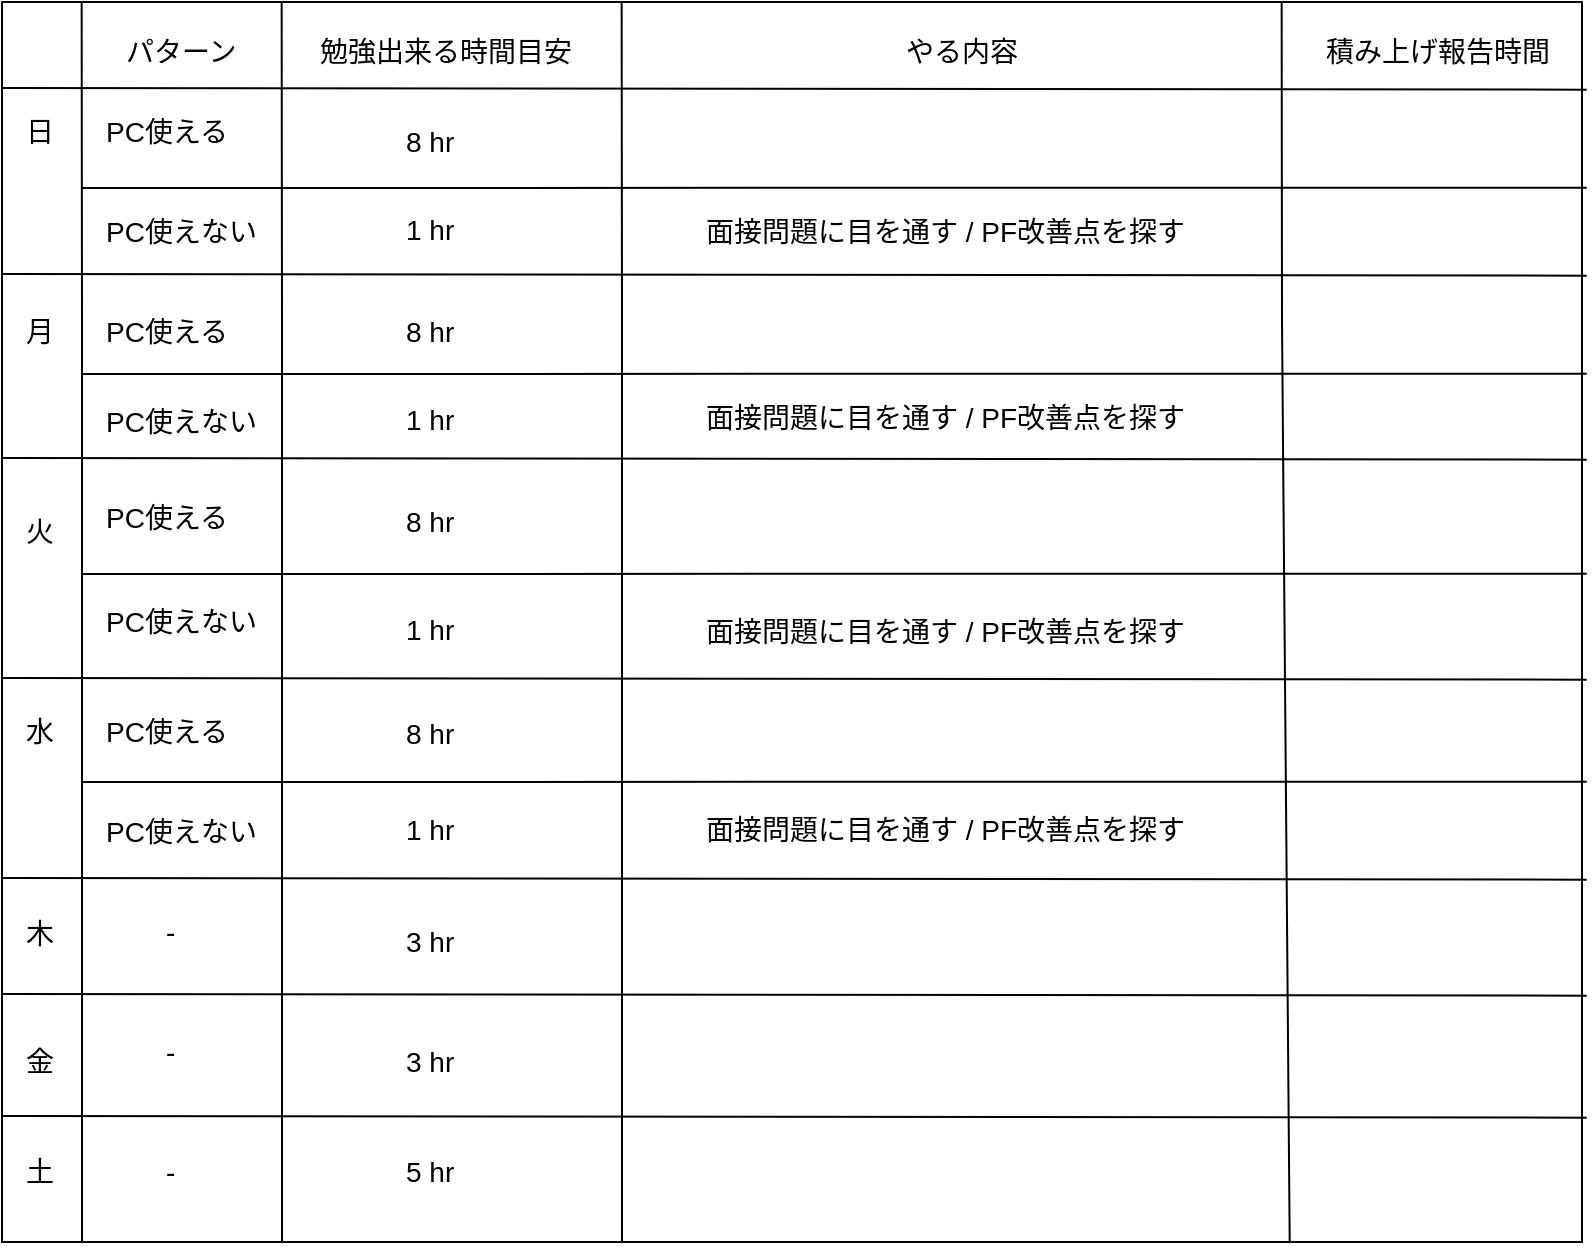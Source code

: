 <mxfile version="16.4.5" type="github" pages="2">
  <diagram id="sPEsnOo3S4FkvqUI1rY6" name="Page-1">
    <mxGraphModel dx="868" dy="450" grid="1" gridSize="10" guides="1" tooltips="1" connect="1" arrows="1" fold="1" page="1" pageScale="1" pageWidth="850" pageHeight="1100" math="0" shadow="0">
      <root>
        <mxCell id="0" />
        <mxCell id="1" parent="0" />
        <mxCell id="ghJ-c5clW2DO1FqXFr9V-23" value="" style="rounded=0;whiteSpace=wrap;html=1;fontSize=14;" vertex="1" parent="1">
          <mxGeometry x="30" y="30" width="790" height="620" as="geometry" />
        </mxCell>
        <mxCell id="ghJ-c5clW2DO1FqXFr9V-1" value="月" style="text;html=1;strokeColor=none;fillColor=none;align=left;verticalAlign=middle;whiteSpace=wrap;rounded=0;fontSize=14;" vertex="1" parent="1">
          <mxGeometry x="40" y="180" width="90" height="30" as="geometry" />
        </mxCell>
        <mxCell id="ghJ-c5clW2DO1FqXFr9V-2" value="PC使える" style="text;html=1;strokeColor=none;fillColor=none;align=left;verticalAlign=middle;whiteSpace=wrap;rounded=0;fontSize=14;" vertex="1" parent="1">
          <mxGeometry x="80" y="180" width="190" height="30" as="geometry" />
        </mxCell>
        <mxCell id="ghJ-c5clW2DO1FqXFr9V-3" value="PC使えない" style="text;html=1;strokeColor=none;fillColor=none;align=left;verticalAlign=middle;whiteSpace=wrap;rounded=0;fontSize=14;" vertex="1" parent="1">
          <mxGeometry x="80" y="225" width="190" height="30" as="geometry" />
        </mxCell>
        <mxCell id="ghJ-c5clW2DO1FqXFr9V-4" value="日" style="text;html=1;strokeColor=none;fillColor=none;align=left;verticalAlign=middle;whiteSpace=wrap;rounded=0;fontSize=14;" vertex="1" parent="1">
          <mxGeometry x="40" y="80" width="90" height="30" as="geometry" />
        </mxCell>
        <mxCell id="ghJ-c5clW2DO1FqXFr9V-5" value="PC使える" style="text;html=1;strokeColor=none;fillColor=none;align=left;verticalAlign=middle;whiteSpace=wrap;rounded=0;fontSize=14;" vertex="1" parent="1">
          <mxGeometry x="80" y="80" width="190" height="30" as="geometry" />
        </mxCell>
        <mxCell id="ghJ-c5clW2DO1FqXFr9V-6" value="PC使えない" style="text;html=1;strokeColor=none;fillColor=none;align=left;verticalAlign=middle;whiteSpace=wrap;rounded=0;fontSize=14;" vertex="1" parent="1">
          <mxGeometry x="80" y="130" width="190" height="30" as="geometry" />
        </mxCell>
        <mxCell id="ghJ-c5clW2DO1FqXFr9V-7" value="水" style="text;html=1;strokeColor=none;fillColor=none;align=left;verticalAlign=middle;whiteSpace=wrap;rounded=0;fontSize=14;" vertex="1" parent="1">
          <mxGeometry x="40" y="380" width="90" height="30" as="geometry" />
        </mxCell>
        <mxCell id="ghJ-c5clW2DO1FqXFr9V-10" value="火" style="text;html=1;strokeColor=none;fillColor=none;align=left;verticalAlign=middle;whiteSpace=wrap;rounded=0;fontSize=14;" vertex="1" parent="1">
          <mxGeometry x="40" y="280" width="90" height="30" as="geometry" />
        </mxCell>
        <mxCell id="ghJ-c5clW2DO1FqXFr9V-13" value="木" style="text;html=1;strokeColor=none;fillColor=none;align=left;verticalAlign=middle;whiteSpace=wrap;rounded=0;fontSize=14;" vertex="1" parent="1">
          <mxGeometry x="40" y="481" width="90" height="30" as="geometry" />
        </mxCell>
        <mxCell id="ghJ-c5clW2DO1FqXFr9V-16" value="金" style="text;html=1;strokeColor=none;fillColor=none;align=left;verticalAlign=middle;whiteSpace=wrap;rounded=0;fontSize=14;" vertex="1" parent="1">
          <mxGeometry x="40" y="545" width="90" height="30" as="geometry" />
        </mxCell>
        <mxCell id="ghJ-c5clW2DO1FqXFr9V-17" value="-" style="text;html=1;strokeColor=none;fillColor=none;align=left;verticalAlign=middle;whiteSpace=wrap;rounded=0;fontSize=14;" vertex="1" parent="1">
          <mxGeometry x="110" y="540" width="40" height="30" as="geometry" />
        </mxCell>
        <mxCell id="ghJ-c5clW2DO1FqXFr9V-19" value="土" style="text;html=1;strokeColor=none;fillColor=none;align=left;verticalAlign=middle;whiteSpace=wrap;rounded=0;fontSize=14;" vertex="1" parent="1">
          <mxGeometry x="40" y="600" width="60" height="30" as="geometry" />
        </mxCell>
        <mxCell id="ghJ-c5clW2DO1FqXFr9V-22" value="勉強出来る時間目安" style="text;html=1;strokeColor=none;fillColor=none;align=left;verticalAlign=middle;whiteSpace=wrap;rounded=0;fontSize=14;" vertex="1" parent="1">
          <mxGeometry x="187" y="40" width="170" height="30" as="geometry" />
        </mxCell>
        <mxCell id="ghJ-c5clW2DO1FqXFr9V-24" value="積み上げ報告時間" style="text;html=1;strokeColor=none;fillColor=none;align=left;verticalAlign=middle;whiteSpace=wrap;rounded=0;fontSize=14;" vertex="1" parent="1">
          <mxGeometry x="690" y="40" width="130" height="30" as="geometry" />
        </mxCell>
        <mxCell id="ghJ-c5clW2DO1FqXFr9V-27" value="" style="endArrow=none;html=1;rounded=0;fontSize=14;entryX=0.077;entryY=0;entryDx=0;entryDy=0;entryPerimeter=0;" edge="1" parent="1">
          <mxGeometry width="50" height="50" relative="1" as="geometry">
            <mxPoint x="70" y="650" as="sourcePoint" />
            <mxPoint x="69.83" y="30" as="targetPoint" />
            <Array as="points">
              <mxPoint x="70" y="190" />
            </Array>
          </mxGeometry>
        </mxCell>
        <mxCell id="ghJ-c5clW2DO1FqXFr9V-28" value="" style="endArrow=none;html=1;rounded=0;fontSize=14;entryX=1.003;entryY=0.913;entryDx=0;entryDy=0;entryPerimeter=0;" edge="1" parent="1">
          <mxGeometry width="50" height="50" relative="1" as="geometry">
            <mxPoint x="30" y="587" as="sourcePoint" />
            <mxPoint x="822.37" y="587.84" as="targetPoint" />
          </mxGeometry>
        </mxCell>
        <mxCell id="ghJ-c5clW2DO1FqXFr9V-29" value="" style="endArrow=none;html=1;rounded=0;fontSize=14;entryX=1.003;entryY=0.913;entryDx=0;entryDy=0;entryPerimeter=0;" edge="1" parent="1">
          <mxGeometry width="50" height="50" relative="1" as="geometry">
            <mxPoint x="30" y="526" as="sourcePoint" />
            <mxPoint x="822.37" y="526.84" as="targetPoint" />
          </mxGeometry>
        </mxCell>
        <mxCell id="ghJ-c5clW2DO1FqXFr9V-30" value="" style="endArrow=none;html=1;rounded=0;fontSize=14;entryX=1.003;entryY=0.913;entryDx=0;entryDy=0;entryPerimeter=0;" edge="1" parent="1">
          <mxGeometry width="50" height="50" relative="1" as="geometry">
            <mxPoint x="30" y="468" as="sourcePoint" />
            <mxPoint x="822.37" y="468.84" as="targetPoint" />
          </mxGeometry>
        </mxCell>
        <mxCell id="ghJ-c5clW2DO1FqXFr9V-32" value="" style="endArrow=none;html=1;rounded=0;fontSize=14;entryX=0.077;entryY=0;entryDx=0;entryDy=0;entryPerimeter=0;" edge="1" parent="1">
          <mxGeometry width="50" height="50" relative="1" as="geometry">
            <mxPoint x="170" y="650" as="sourcePoint" />
            <mxPoint x="169.83" y="30" as="targetPoint" />
            <Array as="points">
              <mxPoint x="170" y="190" />
            </Array>
          </mxGeometry>
        </mxCell>
        <mxCell id="ghJ-c5clW2DO1FqXFr9V-33" value="" style="endArrow=none;html=1;rounded=0;fontSize=14;entryX=1.003;entryY=0.913;entryDx=0;entryDy=0;entryPerimeter=0;" edge="1" parent="1">
          <mxGeometry width="50" height="50" relative="1" as="geometry">
            <mxPoint x="30" y="368" as="sourcePoint" />
            <mxPoint x="822.37" y="368.84" as="targetPoint" />
          </mxGeometry>
        </mxCell>
        <mxCell id="ghJ-c5clW2DO1FqXFr9V-34" value="" style="endArrow=none;html=1;rounded=0;fontSize=14;entryX=1.003;entryY=0.913;entryDx=0;entryDy=0;entryPerimeter=0;" edge="1" parent="1">
          <mxGeometry width="50" height="50" relative="1" as="geometry">
            <mxPoint x="70" y="420" as="sourcePoint" />
            <mxPoint x="822.37" y="419.84" as="targetPoint" />
          </mxGeometry>
        </mxCell>
        <mxCell id="ghJ-c5clW2DO1FqXFr9V-35" value="" style="endArrow=none;html=1;rounded=0;fontSize=14;entryX=1.003;entryY=0.913;entryDx=0;entryDy=0;entryPerimeter=0;" edge="1" parent="1">
          <mxGeometry width="50" height="50" relative="1" as="geometry">
            <mxPoint x="30" y="258" as="sourcePoint" />
            <mxPoint x="822.37" y="258.84" as="targetPoint" />
          </mxGeometry>
        </mxCell>
        <mxCell id="ghJ-c5clW2DO1FqXFr9V-36" value="" style="endArrow=none;html=1;rounded=0;fontSize=14;entryX=1.003;entryY=0.913;entryDx=0;entryDy=0;entryPerimeter=0;" edge="1" parent="1">
          <mxGeometry width="50" height="50" relative="1" as="geometry">
            <mxPoint x="70" y="316" as="sourcePoint" />
            <mxPoint x="822.37" y="315.84" as="targetPoint" />
          </mxGeometry>
        </mxCell>
        <mxCell id="ghJ-c5clW2DO1FqXFr9V-37" value="" style="endArrow=none;html=1;rounded=0;fontSize=14;entryX=1.003;entryY=0.913;entryDx=0;entryDy=0;entryPerimeter=0;" edge="1" parent="1">
          <mxGeometry width="50" height="50" relative="1" as="geometry">
            <mxPoint x="30" y="166" as="sourcePoint" />
            <mxPoint x="822.37" y="166.84" as="targetPoint" />
          </mxGeometry>
        </mxCell>
        <mxCell id="ghJ-c5clW2DO1FqXFr9V-38" value="" style="endArrow=none;html=1;rounded=0;fontSize=14;entryX=1.003;entryY=0.913;entryDx=0;entryDy=0;entryPerimeter=0;" edge="1" parent="1">
          <mxGeometry width="50" height="50" relative="1" as="geometry">
            <mxPoint x="70" y="216" as="sourcePoint" />
            <mxPoint x="822.37" y="215.84" as="targetPoint" />
          </mxGeometry>
        </mxCell>
        <mxCell id="ghJ-c5clW2DO1FqXFr9V-39" value="" style="endArrow=none;html=1;rounded=0;fontSize=14;entryX=1.003;entryY=0.913;entryDx=0;entryDy=0;entryPerimeter=0;" edge="1" parent="1">
          <mxGeometry width="50" height="50" relative="1" as="geometry">
            <mxPoint x="30" y="73" as="sourcePoint" />
            <mxPoint x="822.37" y="73.84" as="targetPoint" />
          </mxGeometry>
        </mxCell>
        <mxCell id="ghJ-c5clW2DO1FqXFr9V-40" value="" style="endArrow=none;html=1;rounded=0;fontSize=14;entryX=1.003;entryY=0.913;entryDx=0;entryDy=0;entryPerimeter=0;" edge="1" parent="1">
          <mxGeometry width="50" height="50" relative="1" as="geometry">
            <mxPoint x="70" y="123" as="sourcePoint" />
            <mxPoint x="822.37" y="122.84" as="targetPoint" />
          </mxGeometry>
        </mxCell>
        <mxCell id="ghJ-c5clW2DO1FqXFr9V-41" value="パターン" style="text;html=1;strokeColor=none;fillColor=none;align=left;verticalAlign=middle;whiteSpace=wrap;rounded=0;fontSize=14;" vertex="1" parent="1">
          <mxGeometry x="90" y="40" width="170" height="30" as="geometry" />
        </mxCell>
        <mxCell id="ghJ-c5clW2DO1FqXFr9V-42" value="やる内容" style="text;html=1;strokeColor=none;fillColor=none;align=left;verticalAlign=middle;whiteSpace=wrap;rounded=0;fontSize=14;" vertex="1" parent="1">
          <mxGeometry x="480" y="40" width="70" height="30" as="geometry" />
        </mxCell>
        <mxCell id="ghJ-c5clW2DO1FqXFr9V-43" value="PC使える" style="text;html=1;strokeColor=none;fillColor=none;align=left;verticalAlign=middle;whiteSpace=wrap;rounded=0;fontSize=14;" vertex="1" parent="1">
          <mxGeometry x="80" y="273" width="190" height="30" as="geometry" />
        </mxCell>
        <mxCell id="ghJ-c5clW2DO1FqXFr9V-44" value="PC使えない" style="text;html=1;strokeColor=none;fillColor=none;align=left;verticalAlign=middle;whiteSpace=wrap;rounded=0;fontSize=14;" vertex="1" parent="1">
          <mxGeometry x="80" y="325" width="190" height="30" as="geometry" />
        </mxCell>
        <mxCell id="ghJ-c5clW2DO1FqXFr9V-45" value="PC使える" style="text;html=1;strokeColor=none;fillColor=none;align=left;verticalAlign=middle;whiteSpace=wrap;rounded=0;fontSize=14;" vertex="1" parent="1">
          <mxGeometry x="80" y="380" width="190" height="30" as="geometry" />
        </mxCell>
        <mxCell id="ghJ-c5clW2DO1FqXFr9V-46" value="PC使えない" style="text;html=1;strokeColor=none;fillColor=none;align=left;verticalAlign=middle;whiteSpace=wrap;rounded=0;fontSize=14;" vertex="1" parent="1">
          <mxGeometry x="80" y="430" width="190" height="30" as="geometry" />
        </mxCell>
        <mxCell id="ghJ-c5clW2DO1FqXFr9V-49" value="8 hr" style="text;html=1;strokeColor=none;fillColor=none;align=left;verticalAlign=middle;whiteSpace=wrap;rounded=0;fontSize=14;" vertex="1" parent="1">
          <mxGeometry x="230" y="85" width="40" height="30" as="geometry" />
        </mxCell>
        <mxCell id="ghJ-c5clW2DO1FqXFr9V-50" value="" style="endArrow=none;html=1;rounded=0;fontSize=14;entryX=0.077;entryY=0;entryDx=0;entryDy=0;entryPerimeter=0;" edge="1" parent="1">
          <mxGeometry width="50" height="50" relative="1" as="geometry">
            <mxPoint x="340" y="650" as="sourcePoint" />
            <mxPoint x="339.83" y="30" as="targetPoint" />
            <Array as="points">
              <mxPoint x="340" y="190" />
            </Array>
          </mxGeometry>
        </mxCell>
        <mxCell id="ghJ-c5clW2DO1FqXFr9V-51" value="" style="endArrow=none;html=1;rounded=0;fontSize=14;entryX=0.077;entryY=0;entryDx=0;entryDy=0;entryPerimeter=0;exitX=0.815;exitY=1;exitDx=0;exitDy=0;exitPerimeter=0;" edge="1" parent="1" source="ghJ-c5clW2DO1FqXFr9V-23">
          <mxGeometry width="50" height="50" relative="1" as="geometry">
            <mxPoint x="672.2" y="712.04" as="sourcePoint" />
            <mxPoint x="669.83" y="30" as="targetPoint" />
            <Array as="points">
              <mxPoint x="670" y="190" />
            </Array>
          </mxGeometry>
        </mxCell>
        <mxCell id="ghJ-c5clW2DO1FqXFr9V-52" value="-" style="text;html=1;strokeColor=none;fillColor=none;align=left;verticalAlign=middle;whiteSpace=wrap;rounded=0;fontSize=14;" vertex="1" parent="1">
          <mxGeometry x="110" y="600" width="40" height="30" as="geometry" />
        </mxCell>
        <mxCell id="ghJ-c5clW2DO1FqXFr9V-53" value="1 hr" style="text;html=1;strokeColor=none;fillColor=none;align=left;verticalAlign=middle;whiteSpace=wrap;rounded=0;fontSize=14;" vertex="1" parent="1">
          <mxGeometry x="230" y="129" width="63" height="30" as="geometry" />
        </mxCell>
        <mxCell id="ghJ-c5clW2DO1FqXFr9V-54" value="面接問題に目を通す / PF改善点を探す" style="text;html=1;strokeColor=none;fillColor=none;align=left;verticalAlign=middle;whiteSpace=wrap;rounded=0;fontSize=14;" vertex="1" parent="1">
          <mxGeometry x="380" y="130" width="290" height="30" as="geometry" />
        </mxCell>
        <mxCell id="qG7fFhTscXYjUNtS8mZS-1" value="3 hr" style="text;html=1;strokeColor=none;fillColor=none;align=left;verticalAlign=middle;whiteSpace=wrap;rounded=0;fontSize=14;" vertex="1" parent="1">
          <mxGeometry x="230" y="545" width="40" height="30" as="geometry" />
        </mxCell>
        <mxCell id="qG7fFhTscXYjUNtS8mZS-2" value="5 hr" style="text;html=1;strokeColor=none;fillColor=none;align=left;verticalAlign=middle;whiteSpace=wrap;rounded=0;fontSize=14;" vertex="1" parent="1">
          <mxGeometry x="230" y="600" width="40" height="30" as="geometry" />
        </mxCell>
        <mxCell id="qG7fFhTscXYjUNtS8mZS-3" value="-" style="text;html=1;strokeColor=none;fillColor=none;align=left;verticalAlign=middle;whiteSpace=wrap;rounded=0;fontSize=14;" vertex="1" parent="1">
          <mxGeometry x="110" y="480" width="40" height="30" as="geometry" />
        </mxCell>
        <mxCell id="qG7fFhTscXYjUNtS8mZS-4" value="3 hr" style="text;html=1;strokeColor=none;fillColor=none;align=left;verticalAlign=middle;whiteSpace=wrap;rounded=0;fontSize=14;" vertex="1" parent="1">
          <mxGeometry x="230" y="485" width="40" height="30" as="geometry" />
        </mxCell>
        <mxCell id="qG7fFhTscXYjUNtS8mZS-7" value="8 hr" style="text;html=1;strokeColor=none;fillColor=none;align=left;verticalAlign=middle;whiteSpace=wrap;rounded=0;fontSize=14;" vertex="1" parent="1">
          <mxGeometry x="230" y="381" width="50" height="30" as="geometry" />
        </mxCell>
        <mxCell id="qG7fFhTscXYjUNtS8mZS-9" value="8 hr" style="text;html=1;strokeColor=none;fillColor=none;align=left;verticalAlign=middle;whiteSpace=wrap;rounded=0;fontSize=14;" vertex="1" parent="1">
          <mxGeometry x="230" y="275" width="40" height="30" as="geometry" />
        </mxCell>
        <mxCell id="qG7fFhTscXYjUNtS8mZS-10" value="8 hr" style="text;html=1;strokeColor=none;fillColor=none;align=left;verticalAlign=middle;whiteSpace=wrap;rounded=0;fontSize=14;" vertex="1" parent="1">
          <mxGeometry x="230" y="180" width="70" height="30" as="geometry" />
        </mxCell>
        <mxCell id="qG7fFhTscXYjUNtS8mZS-14" value="面接問題に目を通す / PF改善点を探す" style="text;html=1;strokeColor=none;fillColor=none;align=left;verticalAlign=middle;whiteSpace=wrap;rounded=0;fontSize=14;" vertex="1" parent="1">
          <mxGeometry x="380" y="223" width="290" height="30" as="geometry" />
        </mxCell>
        <mxCell id="qG7fFhTscXYjUNtS8mZS-15" value="面接問題に目を通す / PF改善点を探す" style="text;html=1;strokeColor=none;fillColor=none;align=left;verticalAlign=middle;whiteSpace=wrap;rounded=0;fontSize=14;" vertex="1" parent="1">
          <mxGeometry x="380" y="429" width="290" height="30" as="geometry" />
        </mxCell>
        <mxCell id="qG7fFhTscXYjUNtS8mZS-16" value="面接問題に目を通す / PF改善点を探す" style="text;html=1;strokeColor=none;fillColor=none;align=left;verticalAlign=middle;whiteSpace=wrap;rounded=0;fontSize=14;" vertex="1" parent="1">
          <mxGeometry x="380" y="330" width="290" height="30" as="geometry" />
        </mxCell>
        <mxCell id="qG7fFhTscXYjUNtS8mZS-17" value="1 hr" style="text;html=1;strokeColor=none;fillColor=none;align=left;verticalAlign=middle;whiteSpace=wrap;rounded=0;fontSize=14;" vertex="1" parent="1">
          <mxGeometry x="230" y="224" width="63" height="30" as="geometry" />
        </mxCell>
        <mxCell id="qG7fFhTscXYjUNtS8mZS-18" value="1 hr" style="text;html=1;strokeColor=none;fillColor=none;align=left;verticalAlign=middle;whiteSpace=wrap;rounded=0;fontSize=14;" vertex="1" parent="1">
          <mxGeometry x="230" y="329" width="63" height="30" as="geometry" />
        </mxCell>
        <mxCell id="qG7fFhTscXYjUNtS8mZS-19" value="1 hr" style="text;html=1;strokeColor=none;fillColor=none;align=left;verticalAlign=middle;whiteSpace=wrap;rounded=0;fontSize=14;" vertex="1" parent="1">
          <mxGeometry x="230" y="429" width="63" height="30" as="geometry" />
        </mxCell>
      </root>
    </mxGraphModel>
  </diagram>
  <diagram id="gJp7gFeKUJizWZo3jCTc" name="時間割">
    <mxGraphModel dx="868" dy="450" grid="1" gridSize="10" guides="1" tooltips="1" connect="1" arrows="1" fold="1" page="1" pageScale="1" pageWidth="850" pageHeight="1100" math="0" shadow="0">
      <root>
        <mxCell id="fk46AB_Lf2DmTlYS0FyP-0" />
        <mxCell id="fk46AB_Lf2DmTlYS0FyP-1" parent="fk46AB_Lf2DmTlYS0FyP-0" />
        <mxCell id="GjS32kVjqf-9NNUyVHN9-0" value="" style="rounded=0;whiteSpace=wrap;html=1;fontSize=14;" vertex="1" parent="fk46AB_Lf2DmTlYS0FyP-1">
          <mxGeometry x="30" y="30" width="790" height="680" as="geometry" />
        </mxCell>
        <mxCell id="GjS32kVjqf-9NNUyVHN9-1" value="月" style="text;html=1;strokeColor=none;fillColor=none;align=left;verticalAlign=middle;whiteSpace=wrap;rounded=0;fontSize=14;" vertex="1" parent="fk46AB_Lf2DmTlYS0FyP-1">
          <mxGeometry x="40" y="180" width="90" height="30" as="geometry" />
        </mxCell>
        <mxCell id="GjS32kVjqf-9NNUyVHN9-2" value="PC使える" style="text;html=1;strokeColor=none;fillColor=none;align=left;verticalAlign=middle;whiteSpace=wrap;rounded=0;fontSize=14;" vertex="1" parent="fk46AB_Lf2DmTlYS0FyP-1">
          <mxGeometry x="80" y="180" width="190" height="30" as="geometry" />
        </mxCell>
        <mxCell id="GjS32kVjqf-9NNUyVHN9-3" value="PC使えない" style="text;html=1;strokeColor=none;fillColor=none;align=left;verticalAlign=middle;whiteSpace=wrap;rounded=0;fontSize=14;" vertex="1" parent="fk46AB_Lf2DmTlYS0FyP-1">
          <mxGeometry x="80" y="225" width="190" height="30" as="geometry" />
        </mxCell>
        <mxCell id="GjS32kVjqf-9NNUyVHN9-4" value="日" style="text;html=1;strokeColor=none;fillColor=none;align=left;verticalAlign=middle;whiteSpace=wrap;rounded=0;fontSize=14;" vertex="1" parent="fk46AB_Lf2DmTlYS0FyP-1">
          <mxGeometry x="40" y="80" width="90" height="30" as="geometry" />
        </mxCell>
        <mxCell id="GjS32kVjqf-9NNUyVHN9-5" value="PC使える" style="text;html=1;strokeColor=none;fillColor=none;align=left;verticalAlign=middle;whiteSpace=wrap;rounded=0;fontSize=14;" vertex="1" parent="fk46AB_Lf2DmTlYS0FyP-1">
          <mxGeometry x="80" y="80" width="190" height="30" as="geometry" />
        </mxCell>
        <mxCell id="GjS32kVjqf-9NNUyVHN9-6" value="PC使えない" style="text;html=1;strokeColor=none;fillColor=none;align=left;verticalAlign=middle;whiteSpace=wrap;rounded=0;fontSize=14;" vertex="1" parent="fk46AB_Lf2DmTlYS0FyP-1">
          <mxGeometry x="80" y="130" width="190" height="30" as="geometry" />
        </mxCell>
        <mxCell id="GjS32kVjqf-9NNUyVHN9-7" value="水" style="text;html=1;strokeColor=none;fillColor=none;align=left;verticalAlign=middle;whiteSpace=wrap;rounded=0;fontSize=14;" vertex="1" parent="fk46AB_Lf2DmTlYS0FyP-1">
          <mxGeometry x="40" y="380" width="90" height="30" as="geometry" />
        </mxCell>
        <mxCell id="GjS32kVjqf-9NNUyVHN9-8" value="火" style="text;html=1;strokeColor=none;fillColor=none;align=left;verticalAlign=middle;whiteSpace=wrap;rounded=0;fontSize=14;" vertex="1" parent="fk46AB_Lf2DmTlYS0FyP-1">
          <mxGeometry x="40" y="280" width="90" height="30" as="geometry" />
        </mxCell>
        <mxCell id="GjS32kVjqf-9NNUyVHN9-9" value="木" style="text;html=1;strokeColor=none;fillColor=none;align=left;verticalAlign=middle;whiteSpace=wrap;rounded=0;fontSize=14;" vertex="1" parent="fk46AB_Lf2DmTlYS0FyP-1">
          <mxGeometry x="40" y="517" width="90" height="30" as="geometry" />
        </mxCell>
        <mxCell id="GjS32kVjqf-9NNUyVHN9-10" value="金" style="text;html=1;strokeColor=none;fillColor=none;align=left;verticalAlign=middle;whiteSpace=wrap;rounded=0;fontSize=14;" vertex="1" parent="fk46AB_Lf2DmTlYS0FyP-1">
          <mxGeometry x="40" y="590" width="90" height="30" as="geometry" />
        </mxCell>
        <mxCell id="GjS32kVjqf-9NNUyVHN9-11" value="-" style="text;html=1;strokeColor=none;fillColor=none;align=left;verticalAlign=middle;whiteSpace=wrap;rounded=0;fontSize=14;" vertex="1" parent="fk46AB_Lf2DmTlYS0FyP-1">
          <mxGeometry x="110" y="590" width="40" height="30" as="geometry" />
        </mxCell>
        <mxCell id="GjS32kVjqf-9NNUyVHN9-12" value="土" style="text;html=1;strokeColor=none;fillColor=none;align=left;verticalAlign=middle;whiteSpace=wrap;rounded=0;fontSize=14;" vertex="1" parent="fk46AB_Lf2DmTlYS0FyP-1">
          <mxGeometry x="40" y="660" width="90" height="30" as="geometry" />
        </mxCell>
        <mxCell id="GjS32kVjqf-9NNUyVHN9-13" value="勉強出来る時間最大" style="text;html=1;strokeColor=none;fillColor=none;align=left;verticalAlign=middle;whiteSpace=wrap;rounded=0;fontSize=14;" vertex="1" parent="fk46AB_Lf2DmTlYS0FyP-1">
          <mxGeometry x="190" y="40" width="170" height="30" as="geometry" />
        </mxCell>
        <mxCell id="GjS32kVjqf-9NNUyVHN9-15" value="" style="endArrow=none;html=1;rounded=0;fontSize=14;entryX=0.077;entryY=0;entryDx=0;entryDy=0;entryPerimeter=0;exitX=0.08;exitY=1.003;exitDx=0;exitDy=0;exitPerimeter=0;" edge="1" parent="fk46AB_Lf2DmTlYS0FyP-1">
          <mxGeometry width="50" height="50" relative="1" as="geometry">
            <mxPoint x="72.2" y="712.04" as="sourcePoint" />
            <mxPoint x="69.83" y="30" as="targetPoint" />
            <Array as="points">
              <mxPoint x="70" y="190" />
            </Array>
          </mxGeometry>
        </mxCell>
        <mxCell id="GjS32kVjqf-9NNUyVHN9-16" value="" style="endArrow=none;html=1;rounded=0;fontSize=14;entryX=1.003;entryY=0.913;entryDx=0;entryDy=0;entryPerimeter=0;" edge="1" parent="fk46AB_Lf2DmTlYS0FyP-1">
          <mxGeometry width="50" height="50" relative="1" as="geometry">
            <mxPoint x="30" y="638" as="sourcePoint" />
            <mxPoint x="822.37" y="638.84" as="targetPoint" />
          </mxGeometry>
        </mxCell>
        <mxCell id="GjS32kVjqf-9NNUyVHN9-17" value="" style="endArrow=none;html=1;rounded=0;fontSize=14;entryX=1.003;entryY=0.913;entryDx=0;entryDy=0;entryPerimeter=0;" edge="1" parent="fk46AB_Lf2DmTlYS0FyP-1">
          <mxGeometry width="50" height="50" relative="1" as="geometry">
            <mxPoint x="30" y="578" as="sourcePoint" />
            <mxPoint x="822.37" y="578.84" as="targetPoint" />
          </mxGeometry>
        </mxCell>
        <mxCell id="GjS32kVjqf-9NNUyVHN9-18" value="" style="endArrow=none;html=1;rounded=0;fontSize=14;entryX=1.003;entryY=0.913;entryDx=0;entryDy=0;entryPerimeter=0;" edge="1" parent="fk46AB_Lf2DmTlYS0FyP-1">
          <mxGeometry width="50" height="50" relative="1" as="geometry">
            <mxPoint x="30" y="468" as="sourcePoint" />
            <mxPoint x="822.37" y="468.84" as="targetPoint" />
          </mxGeometry>
        </mxCell>
        <mxCell id="GjS32kVjqf-9NNUyVHN9-19" value="" style="endArrow=none;html=1;rounded=0;fontSize=14;entryX=1.003;entryY=0.913;entryDx=0;entryDy=0;entryPerimeter=0;" edge="1" parent="fk46AB_Lf2DmTlYS0FyP-1">
          <mxGeometry width="50" height="50" relative="1" as="geometry">
            <mxPoint x="70" y="525" as="sourcePoint" />
            <mxPoint x="822.37" y="524.84" as="targetPoint" />
          </mxGeometry>
        </mxCell>
        <mxCell id="GjS32kVjqf-9NNUyVHN9-20" value="" style="endArrow=none;html=1;rounded=0;fontSize=14;entryX=0.077;entryY=0;entryDx=0;entryDy=0;entryPerimeter=0;exitX=0.08;exitY=1.003;exitDx=0;exitDy=0;exitPerimeter=0;" edge="1" parent="fk46AB_Lf2DmTlYS0FyP-1">
          <mxGeometry width="50" height="50" relative="1" as="geometry">
            <mxPoint x="172.2" y="712.04" as="sourcePoint" />
            <mxPoint x="169.83" y="30" as="targetPoint" />
            <Array as="points">
              <mxPoint x="170" y="190" />
            </Array>
          </mxGeometry>
        </mxCell>
        <mxCell id="GjS32kVjqf-9NNUyVHN9-21" value="" style="endArrow=none;html=1;rounded=0;fontSize=14;entryX=1.003;entryY=0.913;entryDx=0;entryDy=0;entryPerimeter=0;" edge="1" parent="fk46AB_Lf2DmTlYS0FyP-1">
          <mxGeometry width="50" height="50" relative="1" as="geometry">
            <mxPoint x="30" y="368" as="sourcePoint" />
            <mxPoint x="822.37" y="368.84" as="targetPoint" />
          </mxGeometry>
        </mxCell>
        <mxCell id="GjS32kVjqf-9NNUyVHN9-22" value="" style="endArrow=none;html=1;rounded=0;fontSize=14;entryX=1.003;entryY=0.913;entryDx=0;entryDy=0;entryPerimeter=0;" edge="1" parent="fk46AB_Lf2DmTlYS0FyP-1">
          <mxGeometry width="50" height="50" relative="1" as="geometry">
            <mxPoint x="70" y="420" as="sourcePoint" />
            <mxPoint x="822.37" y="419.84" as="targetPoint" />
          </mxGeometry>
        </mxCell>
        <mxCell id="GjS32kVjqf-9NNUyVHN9-23" value="" style="endArrow=none;html=1;rounded=0;fontSize=14;entryX=1.003;entryY=0.913;entryDx=0;entryDy=0;entryPerimeter=0;" edge="1" parent="fk46AB_Lf2DmTlYS0FyP-1">
          <mxGeometry width="50" height="50" relative="1" as="geometry">
            <mxPoint x="30" y="258" as="sourcePoint" />
            <mxPoint x="822.37" y="258.84" as="targetPoint" />
          </mxGeometry>
        </mxCell>
        <mxCell id="GjS32kVjqf-9NNUyVHN9-24" value="" style="endArrow=none;html=1;rounded=0;fontSize=14;entryX=1.003;entryY=0.913;entryDx=0;entryDy=0;entryPerimeter=0;" edge="1" parent="fk46AB_Lf2DmTlYS0FyP-1">
          <mxGeometry width="50" height="50" relative="1" as="geometry">
            <mxPoint x="70" y="316" as="sourcePoint" />
            <mxPoint x="822.37" y="315.84" as="targetPoint" />
          </mxGeometry>
        </mxCell>
        <mxCell id="GjS32kVjqf-9NNUyVHN9-25" value="" style="endArrow=none;html=1;rounded=0;fontSize=14;entryX=1.003;entryY=0.913;entryDx=0;entryDy=0;entryPerimeter=0;" edge="1" parent="fk46AB_Lf2DmTlYS0FyP-1">
          <mxGeometry width="50" height="50" relative="1" as="geometry">
            <mxPoint x="30" y="166" as="sourcePoint" />
            <mxPoint x="822.37" y="166.84" as="targetPoint" />
          </mxGeometry>
        </mxCell>
        <mxCell id="GjS32kVjqf-9NNUyVHN9-26" value="" style="endArrow=none;html=1;rounded=0;fontSize=14;entryX=1.003;entryY=0.913;entryDx=0;entryDy=0;entryPerimeter=0;" edge="1" parent="fk46AB_Lf2DmTlYS0FyP-1">
          <mxGeometry width="50" height="50" relative="1" as="geometry">
            <mxPoint x="70" y="216" as="sourcePoint" />
            <mxPoint x="822.37" y="215.84" as="targetPoint" />
          </mxGeometry>
        </mxCell>
        <mxCell id="GjS32kVjqf-9NNUyVHN9-27" value="" style="endArrow=none;html=1;rounded=0;fontSize=14;entryX=1.003;entryY=0.913;entryDx=0;entryDy=0;entryPerimeter=0;" edge="1" parent="fk46AB_Lf2DmTlYS0FyP-1">
          <mxGeometry width="50" height="50" relative="1" as="geometry">
            <mxPoint x="30" y="73" as="sourcePoint" />
            <mxPoint x="822.37" y="73.84" as="targetPoint" />
          </mxGeometry>
        </mxCell>
        <mxCell id="GjS32kVjqf-9NNUyVHN9-28" value="" style="endArrow=none;html=1;rounded=0;fontSize=14;entryX=1.003;entryY=0.913;entryDx=0;entryDy=0;entryPerimeter=0;" edge="1" parent="fk46AB_Lf2DmTlYS0FyP-1">
          <mxGeometry width="50" height="50" relative="1" as="geometry">
            <mxPoint x="70" y="123" as="sourcePoint" />
            <mxPoint x="822.37" y="122.84" as="targetPoint" />
          </mxGeometry>
        </mxCell>
        <mxCell id="GjS32kVjqf-9NNUyVHN9-29" value="パターン" style="text;html=1;strokeColor=none;fillColor=none;align=left;verticalAlign=middle;whiteSpace=wrap;rounded=0;fontSize=14;" vertex="1" parent="fk46AB_Lf2DmTlYS0FyP-1">
          <mxGeometry x="90" y="40" width="170" height="30" as="geometry" />
        </mxCell>
        <mxCell id="GjS32kVjqf-9NNUyVHN9-30" value="やる内容" style="text;html=1;strokeColor=none;fillColor=none;align=left;verticalAlign=middle;whiteSpace=wrap;rounded=0;fontSize=14;" vertex="1" parent="fk46AB_Lf2DmTlYS0FyP-1">
          <mxGeometry x="480" y="40" width="70" height="30" as="geometry" />
        </mxCell>
        <mxCell id="GjS32kVjqf-9NNUyVHN9-31" value="PC使える" style="text;html=1;strokeColor=none;fillColor=none;align=left;verticalAlign=middle;whiteSpace=wrap;rounded=0;fontSize=14;" vertex="1" parent="fk46AB_Lf2DmTlYS0FyP-1">
          <mxGeometry x="80" y="273" width="190" height="30" as="geometry" />
        </mxCell>
        <mxCell id="GjS32kVjqf-9NNUyVHN9-32" value="PC使えない" style="text;html=1;strokeColor=none;fillColor=none;align=left;verticalAlign=middle;whiteSpace=wrap;rounded=0;fontSize=14;" vertex="1" parent="fk46AB_Lf2DmTlYS0FyP-1">
          <mxGeometry x="80" y="325" width="190" height="30" as="geometry" />
        </mxCell>
        <mxCell id="GjS32kVjqf-9NNUyVHN9-33" value="PC使える" style="text;html=1;strokeColor=none;fillColor=none;align=left;verticalAlign=middle;whiteSpace=wrap;rounded=0;fontSize=14;" vertex="1" parent="fk46AB_Lf2DmTlYS0FyP-1">
          <mxGeometry x="80" y="380" width="190" height="30" as="geometry" />
        </mxCell>
        <mxCell id="GjS32kVjqf-9NNUyVHN9-34" value="PC使えない" style="text;html=1;strokeColor=none;fillColor=none;align=left;verticalAlign=middle;whiteSpace=wrap;rounded=0;fontSize=14;" vertex="1" parent="fk46AB_Lf2DmTlYS0FyP-1">
          <mxGeometry x="80" y="430" width="190" height="30" as="geometry" />
        </mxCell>
        <mxCell id="GjS32kVjqf-9NNUyVHN9-35" value="PC使える" style="text;html=1;strokeColor=none;fillColor=none;align=left;verticalAlign=middle;whiteSpace=wrap;rounded=0;fontSize=14;" vertex="1" parent="fk46AB_Lf2DmTlYS0FyP-1">
          <mxGeometry x="80" y="482" width="190" height="30" as="geometry" />
        </mxCell>
        <mxCell id="GjS32kVjqf-9NNUyVHN9-36" value="PC使えない" style="text;html=1;strokeColor=none;fillColor=none;align=left;verticalAlign=middle;whiteSpace=wrap;rounded=0;fontSize=14;" vertex="1" parent="fk46AB_Lf2DmTlYS0FyP-1">
          <mxGeometry x="80" y="535" width="190" height="30" as="geometry" />
        </mxCell>
        <mxCell id="GjS32kVjqf-9NNUyVHN9-37" value="8hr" style="text;html=1;strokeColor=none;fillColor=none;align=left;verticalAlign=middle;whiteSpace=wrap;rounded=0;fontSize=14;" vertex="1" parent="fk46AB_Lf2DmTlYS0FyP-1">
          <mxGeometry x="230" y="85" width="20" height="30" as="geometry" />
        </mxCell>
        <mxCell id="GjS32kVjqf-9NNUyVHN9-38" value="" style="endArrow=none;html=1;rounded=0;fontSize=14;entryX=0.077;entryY=0;entryDx=0;entryDy=0;entryPerimeter=0;exitX=0.08;exitY=1.003;exitDx=0;exitDy=0;exitPerimeter=0;" edge="1" parent="fk46AB_Lf2DmTlYS0FyP-1">
          <mxGeometry width="50" height="50" relative="1" as="geometry">
            <mxPoint x="342.2" y="712.04" as="sourcePoint" />
            <mxPoint x="339.83" y="30" as="targetPoint" />
            <Array as="points">
              <mxPoint x="340" y="190" />
            </Array>
          </mxGeometry>
        </mxCell>
        <mxCell id="GjS32kVjqf-9NNUyVHN9-39" value="" style="endArrow=none;html=1;rounded=0;fontSize=14;entryX=0.077;entryY=0;entryDx=0;entryDy=0;entryPerimeter=0;exitX=0.08;exitY=1.003;exitDx=0;exitDy=0;exitPerimeter=0;" edge="1" parent="fk46AB_Lf2DmTlYS0FyP-1">
          <mxGeometry width="50" height="50" relative="1" as="geometry">
            <mxPoint x="672.2" y="712.04" as="sourcePoint" />
            <mxPoint x="669.83" y="30" as="targetPoint" />
            <Array as="points">
              <mxPoint x="670" y="190" />
            </Array>
          </mxGeometry>
        </mxCell>
        <mxCell id="GjS32kVjqf-9NNUyVHN9-40" value="-" style="text;html=1;strokeColor=none;fillColor=none;align=left;verticalAlign=middle;whiteSpace=wrap;rounded=0;fontSize=14;" vertex="1" parent="fk46AB_Lf2DmTlYS0FyP-1">
          <mxGeometry x="110" y="660" width="40" height="30" as="geometry" />
        </mxCell>
        <mxCell id="GjS32kVjqf-9NNUyVHN9-41" value="10m" style="text;html=1;strokeColor=none;fillColor=none;align=left;verticalAlign=middle;whiteSpace=wrap;rounded=0;fontSize=14;" vertex="1" parent="fk46AB_Lf2DmTlYS0FyP-1">
          <mxGeometry x="227" y="135" width="20" height="30" as="geometry" />
        </mxCell>
        <mxCell id="GjS32kVjqf-9NNUyVHN9-42" value="アプリ作る" style="text;html=1;strokeColor=none;fillColor=none;align=left;verticalAlign=middle;whiteSpace=wrap;rounded=0;fontSize=14;" vertex="1" parent="fk46AB_Lf2DmTlYS0FyP-1">
          <mxGeometry x="480" y="130" width="100" height="30" as="geometry" />
        </mxCell>
      </root>
    </mxGraphModel>
  </diagram>
</mxfile>
